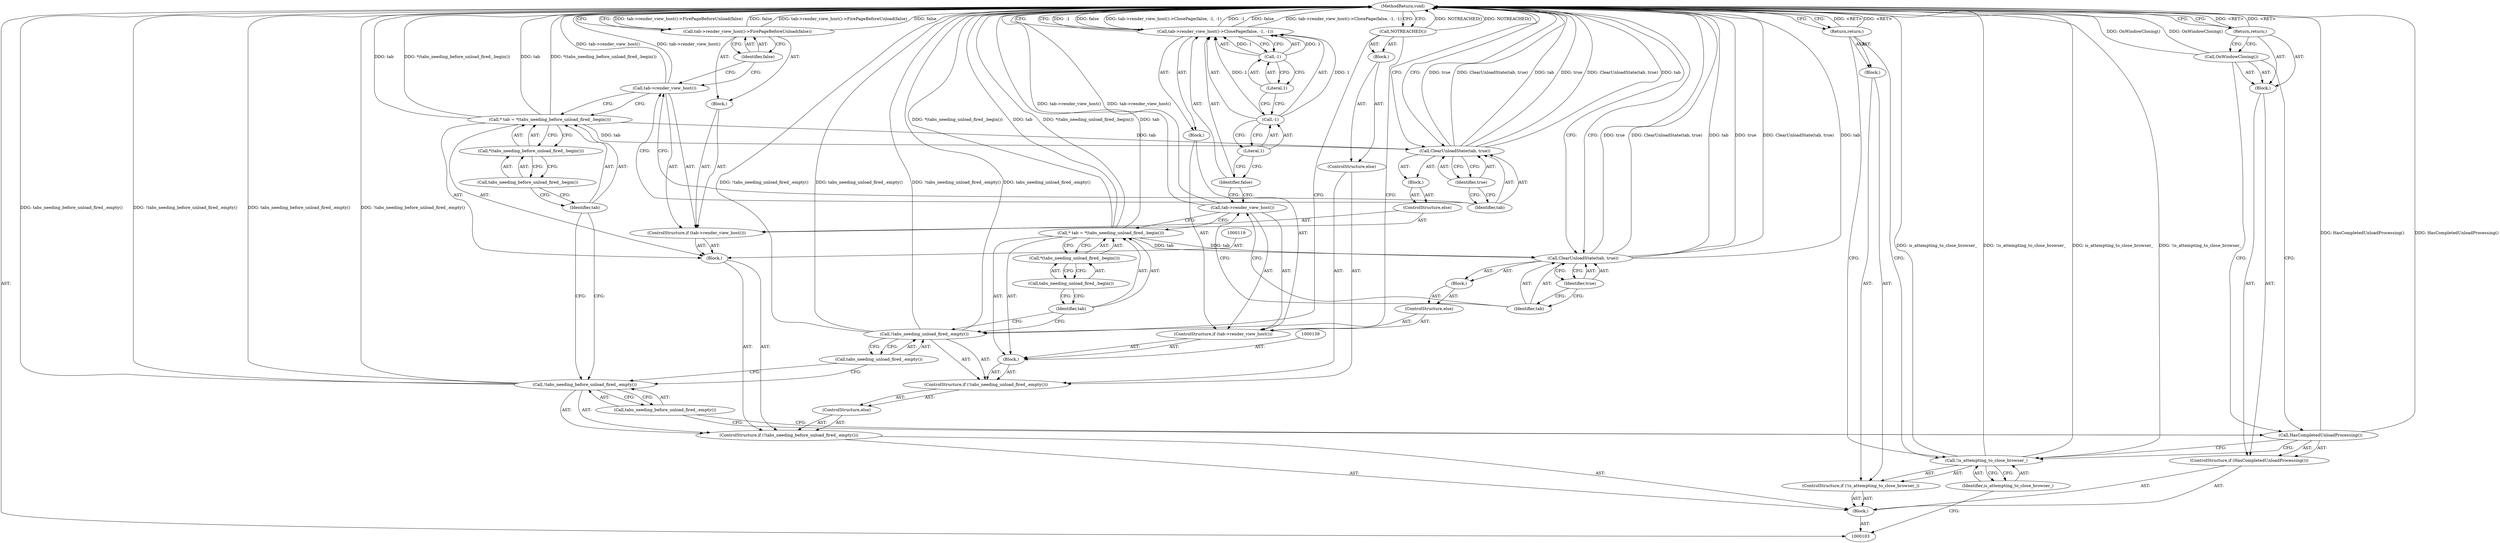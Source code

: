 digraph "0_Chrome_08f0d612f2a4039aaf6733d4e8d0a67614941378_2" {
"1000161" [label="(MethodReturn,void)"];
"1000104" [label="(Block,)"];
"1000113" [label="(Call,OnWindowClosing())"];
"1000114" [label="(Return,return;)"];
"1000115" [label="(ControlStructure,if (!tabs_needing_before_unload_fired_.empty()))"];
"1000116" [label="(Call,!tabs_needing_before_unload_fired_.empty())"];
"1000117" [label="(Call,tabs_needing_before_unload_fired_.empty())"];
"1000120" [label="(Call,* tab = *(tabs_needing_before_unload_fired_.begin()))"];
"1000121" [label="(Identifier,tab)"];
"1000122" [label="(Call,*(tabs_needing_before_unload_fired_.begin()))"];
"1000123" [label="(Call,tabs_needing_before_unload_fired_.begin())"];
"1000118" [label="(Block,)"];
"1000126" [label="(Block,)"];
"1000124" [label="(ControlStructure,if (tab->render_view_host()))"];
"1000125" [label="(Call,tab->render_view_host())"];
"1000128" [label="(Identifier,false)"];
"1000127" [label="(Call,tab->render_view_host()->FirePageBeforeUnload(false))"];
"1000130" [label="(Block,)"];
"1000129" [label="(ControlStructure,else)"];
"1000132" [label="(Identifier,tab)"];
"1000133" [label="(Identifier,true)"];
"1000131" [label="(Call,ClearUnloadState(tab, true))"];
"1000105" [label="(ControlStructure,if (!is_attempting_to_close_browser_))"];
"1000108" [label="(Block,)"];
"1000106" [label="(Call,!is_attempting_to_close_browser_)"];
"1000107" [label="(Identifier,is_attempting_to_close_browser_)"];
"1000135" [label="(ControlStructure,if (!tabs_needing_unload_fired_.empty()))"];
"1000136" [label="(Call,!tabs_needing_unload_fired_.empty())"];
"1000137" [label="(Call,tabs_needing_unload_fired_.empty())"];
"1000134" [label="(ControlStructure,else)"];
"1000140" [label="(Call,* tab = *(tabs_needing_unload_fired_.begin()))"];
"1000141" [label="(Identifier,tab)"];
"1000142" [label="(Call,*(tabs_needing_unload_fired_.begin()))"];
"1000143" [label="(Call,tabs_needing_unload_fired_.begin())"];
"1000138" [label="(Block,)"];
"1000146" [label="(Block,)"];
"1000144" [label="(ControlStructure,if (tab->render_view_host()))"];
"1000145" [label="(Call,tab->render_view_host())"];
"1000148" [label="(Identifier,false)"];
"1000149" [label="(Call,-1)"];
"1000150" [label="(Literal,1)"];
"1000151" [label="(Call,-1)"];
"1000152" [label="(Literal,1)"];
"1000147" [label="(Call,tab->render_view_host()->ClosePage(false, -1, -1))"];
"1000154" [label="(Block,)"];
"1000153" [label="(ControlStructure,else)"];
"1000156" [label="(Identifier,tab)"];
"1000157" [label="(Identifier,true)"];
"1000155" [label="(Call,ClearUnloadState(tab, true))"];
"1000159" [label="(Block,)"];
"1000158" [label="(ControlStructure,else)"];
"1000160" [label="(Call,NOTREACHED())"];
"1000109" [label="(Return,return;)"];
"1000110" [label="(ControlStructure,if (HasCompletedUnloadProcessing()))"];
"1000112" [label="(Block,)"];
"1000111" [label="(Call,HasCompletedUnloadProcessing())"];
"1000161" -> "1000103"  [label="AST: "];
"1000161" -> "1000109"  [label="CFG: "];
"1000161" -> "1000114"  [label="CFG: "];
"1000161" -> "1000127"  [label="CFG: "];
"1000161" -> "1000131"  [label="CFG: "];
"1000161" -> "1000147"  [label="CFG: "];
"1000161" -> "1000155"  [label="CFG: "];
"1000161" -> "1000160"  [label="CFG: "];
"1000116" -> "1000161"  [label="DDG: tabs_needing_before_unload_fired_.empty()"];
"1000116" -> "1000161"  [label="DDG: !tabs_needing_before_unload_fired_.empty()"];
"1000140" -> "1000161"  [label="DDG: *(tabs_needing_unload_fired_.begin())"];
"1000140" -> "1000161"  [label="DDG: tab"];
"1000125" -> "1000161"  [label="DDG: tab->render_view_host()"];
"1000155" -> "1000161"  [label="DDG: true"];
"1000155" -> "1000161"  [label="DDG: ClearUnloadState(tab, true)"];
"1000155" -> "1000161"  [label="DDG: tab"];
"1000160" -> "1000161"  [label="DDG: NOTREACHED()"];
"1000120" -> "1000161"  [label="DDG: tab"];
"1000120" -> "1000161"  [label="DDG: *(tabs_needing_before_unload_fired_.begin())"];
"1000127" -> "1000161"  [label="DDG: tab->render_view_host()->FirePageBeforeUnload(false)"];
"1000127" -> "1000161"  [label="DDG: false"];
"1000131" -> "1000161"  [label="DDG: true"];
"1000131" -> "1000161"  [label="DDG: ClearUnloadState(tab, true)"];
"1000131" -> "1000161"  [label="DDG: tab"];
"1000106" -> "1000161"  [label="DDG: is_attempting_to_close_browser_"];
"1000106" -> "1000161"  [label="DDG: !is_attempting_to_close_browser_"];
"1000147" -> "1000161"  [label="DDG: -1"];
"1000147" -> "1000161"  [label="DDG: false"];
"1000147" -> "1000161"  [label="DDG: tab->render_view_host()->ClosePage(false, -1, -1)"];
"1000113" -> "1000161"  [label="DDG: OnWindowClosing()"];
"1000136" -> "1000161"  [label="DDG: !tabs_needing_unload_fired_.empty()"];
"1000136" -> "1000161"  [label="DDG: tabs_needing_unload_fired_.empty()"];
"1000145" -> "1000161"  [label="DDG: tab->render_view_host()"];
"1000111" -> "1000161"  [label="DDG: HasCompletedUnloadProcessing()"];
"1000114" -> "1000161"  [label="DDG: <RET>"];
"1000109" -> "1000161"  [label="DDG: <RET>"];
"1000104" -> "1000103"  [label="AST: "];
"1000105" -> "1000104"  [label="AST: "];
"1000110" -> "1000104"  [label="AST: "];
"1000115" -> "1000104"  [label="AST: "];
"1000113" -> "1000112"  [label="AST: "];
"1000113" -> "1000111"  [label="CFG: "];
"1000114" -> "1000113"  [label="CFG: "];
"1000113" -> "1000161"  [label="DDG: OnWindowClosing()"];
"1000114" -> "1000112"  [label="AST: "];
"1000114" -> "1000113"  [label="CFG: "];
"1000161" -> "1000114"  [label="CFG: "];
"1000114" -> "1000161"  [label="DDG: <RET>"];
"1000115" -> "1000104"  [label="AST: "];
"1000116" -> "1000115"  [label="AST: "];
"1000118" -> "1000115"  [label="AST: "];
"1000134" -> "1000115"  [label="AST: "];
"1000116" -> "1000115"  [label="AST: "];
"1000116" -> "1000117"  [label="CFG: "];
"1000117" -> "1000116"  [label="AST: "];
"1000121" -> "1000116"  [label="CFG: "];
"1000137" -> "1000116"  [label="CFG: "];
"1000116" -> "1000161"  [label="DDG: tabs_needing_before_unload_fired_.empty()"];
"1000116" -> "1000161"  [label="DDG: !tabs_needing_before_unload_fired_.empty()"];
"1000117" -> "1000116"  [label="AST: "];
"1000117" -> "1000111"  [label="CFG: "];
"1000116" -> "1000117"  [label="CFG: "];
"1000120" -> "1000118"  [label="AST: "];
"1000120" -> "1000122"  [label="CFG: "];
"1000121" -> "1000120"  [label="AST: "];
"1000122" -> "1000120"  [label="AST: "];
"1000125" -> "1000120"  [label="CFG: "];
"1000120" -> "1000161"  [label="DDG: tab"];
"1000120" -> "1000161"  [label="DDG: *(tabs_needing_before_unload_fired_.begin())"];
"1000120" -> "1000131"  [label="DDG: tab"];
"1000121" -> "1000120"  [label="AST: "];
"1000121" -> "1000116"  [label="CFG: "];
"1000123" -> "1000121"  [label="CFG: "];
"1000122" -> "1000120"  [label="AST: "];
"1000122" -> "1000123"  [label="CFG: "];
"1000123" -> "1000122"  [label="AST: "];
"1000120" -> "1000122"  [label="CFG: "];
"1000123" -> "1000122"  [label="AST: "];
"1000123" -> "1000121"  [label="CFG: "];
"1000122" -> "1000123"  [label="CFG: "];
"1000118" -> "1000115"  [label="AST: "];
"1000119" -> "1000118"  [label="AST: "];
"1000120" -> "1000118"  [label="AST: "];
"1000124" -> "1000118"  [label="AST: "];
"1000126" -> "1000124"  [label="AST: "];
"1000127" -> "1000126"  [label="AST: "];
"1000124" -> "1000118"  [label="AST: "];
"1000125" -> "1000124"  [label="AST: "];
"1000126" -> "1000124"  [label="AST: "];
"1000129" -> "1000124"  [label="AST: "];
"1000125" -> "1000124"  [label="AST: "];
"1000125" -> "1000120"  [label="CFG: "];
"1000128" -> "1000125"  [label="CFG: "];
"1000132" -> "1000125"  [label="CFG: "];
"1000125" -> "1000161"  [label="DDG: tab->render_view_host()"];
"1000128" -> "1000127"  [label="AST: "];
"1000128" -> "1000125"  [label="CFG: "];
"1000127" -> "1000128"  [label="CFG: "];
"1000127" -> "1000126"  [label="AST: "];
"1000127" -> "1000128"  [label="CFG: "];
"1000128" -> "1000127"  [label="AST: "];
"1000161" -> "1000127"  [label="CFG: "];
"1000127" -> "1000161"  [label="DDG: tab->render_view_host()->FirePageBeforeUnload(false)"];
"1000127" -> "1000161"  [label="DDG: false"];
"1000130" -> "1000129"  [label="AST: "];
"1000131" -> "1000130"  [label="AST: "];
"1000129" -> "1000124"  [label="AST: "];
"1000130" -> "1000129"  [label="AST: "];
"1000132" -> "1000131"  [label="AST: "];
"1000132" -> "1000125"  [label="CFG: "];
"1000133" -> "1000132"  [label="CFG: "];
"1000133" -> "1000131"  [label="AST: "];
"1000133" -> "1000132"  [label="CFG: "];
"1000131" -> "1000133"  [label="CFG: "];
"1000131" -> "1000130"  [label="AST: "];
"1000131" -> "1000133"  [label="CFG: "];
"1000132" -> "1000131"  [label="AST: "];
"1000133" -> "1000131"  [label="AST: "];
"1000161" -> "1000131"  [label="CFG: "];
"1000131" -> "1000161"  [label="DDG: true"];
"1000131" -> "1000161"  [label="DDG: ClearUnloadState(tab, true)"];
"1000131" -> "1000161"  [label="DDG: tab"];
"1000120" -> "1000131"  [label="DDG: tab"];
"1000105" -> "1000104"  [label="AST: "];
"1000106" -> "1000105"  [label="AST: "];
"1000108" -> "1000105"  [label="AST: "];
"1000108" -> "1000105"  [label="AST: "];
"1000109" -> "1000108"  [label="AST: "];
"1000106" -> "1000105"  [label="AST: "];
"1000106" -> "1000107"  [label="CFG: "];
"1000107" -> "1000106"  [label="AST: "];
"1000109" -> "1000106"  [label="CFG: "];
"1000111" -> "1000106"  [label="CFG: "];
"1000106" -> "1000161"  [label="DDG: is_attempting_to_close_browser_"];
"1000106" -> "1000161"  [label="DDG: !is_attempting_to_close_browser_"];
"1000107" -> "1000106"  [label="AST: "];
"1000107" -> "1000103"  [label="CFG: "];
"1000106" -> "1000107"  [label="CFG: "];
"1000135" -> "1000134"  [label="AST: "];
"1000136" -> "1000135"  [label="AST: "];
"1000138" -> "1000135"  [label="AST: "];
"1000158" -> "1000135"  [label="AST: "];
"1000136" -> "1000135"  [label="AST: "];
"1000136" -> "1000137"  [label="CFG: "];
"1000137" -> "1000136"  [label="AST: "];
"1000141" -> "1000136"  [label="CFG: "];
"1000160" -> "1000136"  [label="CFG: "];
"1000136" -> "1000161"  [label="DDG: !tabs_needing_unload_fired_.empty()"];
"1000136" -> "1000161"  [label="DDG: tabs_needing_unload_fired_.empty()"];
"1000137" -> "1000136"  [label="AST: "];
"1000137" -> "1000116"  [label="CFG: "];
"1000136" -> "1000137"  [label="CFG: "];
"1000134" -> "1000115"  [label="AST: "];
"1000135" -> "1000134"  [label="AST: "];
"1000140" -> "1000138"  [label="AST: "];
"1000140" -> "1000142"  [label="CFG: "];
"1000141" -> "1000140"  [label="AST: "];
"1000142" -> "1000140"  [label="AST: "];
"1000145" -> "1000140"  [label="CFG: "];
"1000140" -> "1000161"  [label="DDG: *(tabs_needing_unload_fired_.begin())"];
"1000140" -> "1000161"  [label="DDG: tab"];
"1000140" -> "1000155"  [label="DDG: tab"];
"1000141" -> "1000140"  [label="AST: "];
"1000141" -> "1000136"  [label="CFG: "];
"1000143" -> "1000141"  [label="CFG: "];
"1000142" -> "1000140"  [label="AST: "];
"1000142" -> "1000143"  [label="CFG: "];
"1000143" -> "1000142"  [label="AST: "];
"1000140" -> "1000142"  [label="CFG: "];
"1000143" -> "1000142"  [label="AST: "];
"1000143" -> "1000141"  [label="CFG: "];
"1000142" -> "1000143"  [label="CFG: "];
"1000138" -> "1000135"  [label="AST: "];
"1000139" -> "1000138"  [label="AST: "];
"1000140" -> "1000138"  [label="AST: "];
"1000144" -> "1000138"  [label="AST: "];
"1000146" -> "1000144"  [label="AST: "];
"1000147" -> "1000146"  [label="AST: "];
"1000144" -> "1000138"  [label="AST: "];
"1000145" -> "1000144"  [label="AST: "];
"1000146" -> "1000144"  [label="AST: "];
"1000153" -> "1000144"  [label="AST: "];
"1000145" -> "1000144"  [label="AST: "];
"1000145" -> "1000140"  [label="CFG: "];
"1000148" -> "1000145"  [label="CFG: "];
"1000156" -> "1000145"  [label="CFG: "];
"1000145" -> "1000161"  [label="DDG: tab->render_view_host()"];
"1000148" -> "1000147"  [label="AST: "];
"1000148" -> "1000145"  [label="CFG: "];
"1000150" -> "1000148"  [label="CFG: "];
"1000149" -> "1000147"  [label="AST: "];
"1000149" -> "1000150"  [label="CFG: "];
"1000150" -> "1000149"  [label="AST: "];
"1000152" -> "1000149"  [label="CFG: "];
"1000149" -> "1000147"  [label="DDG: 1"];
"1000150" -> "1000149"  [label="AST: "];
"1000150" -> "1000148"  [label="CFG: "];
"1000149" -> "1000150"  [label="CFG: "];
"1000151" -> "1000147"  [label="AST: "];
"1000151" -> "1000152"  [label="CFG: "];
"1000152" -> "1000151"  [label="AST: "];
"1000147" -> "1000151"  [label="CFG: "];
"1000151" -> "1000147"  [label="DDG: 1"];
"1000152" -> "1000151"  [label="AST: "];
"1000152" -> "1000149"  [label="CFG: "];
"1000151" -> "1000152"  [label="CFG: "];
"1000147" -> "1000146"  [label="AST: "];
"1000147" -> "1000151"  [label="CFG: "];
"1000148" -> "1000147"  [label="AST: "];
"1000149" -> "1000147"  [label="AST: "];
"1000151" -> "1000147"  [label="AST: "];
"1000161" -> "1000147"  [label="CFG: "];
"1000147" -> "1000161"  [label="DDG: -1"];
"1000147" -> "1000161"  [label="DDG: false"];
"1000147" -> "1000161"  [label="DDG: tab->render_view_host()->ClosePage(false, -1, -1)"];
"1000149" -> "1000147"  [label="DDG: 1"];
"1000151" -> "1000147"  [label="DDG: 1"];
"1000154" -> "1000153"  [label="AST: "];
"1000155" -> "1000154"  [label="AST: "];
"1000153" -> "1000144"  [label="AST: "];
"1000154" -> "1000153"  [label="AST: "];
"1000156" -> "1000155"  [label="AST: "];
"1000156" -> "1000145"  [label="CFG: "];
"1000157" -> "1000156"  [label="CFG: "];
"1000157" -> "1000155"  [label="AST: "];
"1000157" -> "1000156"  [label="CFG: "];
"1000155" -> "1000157"  [label="CFG: "];
"1000155" -> "1000154"  [label="AST: "];
"1000155" -> "1000157"  [label="CFG: "];
"1000156" -> "1000155"  [label="AST: "];
"1000157" -> "1000155"  [label="AST: "];
"1000161" -> "1000155"  [label="CFG: "];
"1000155" -> "1000161"  [label="DDG: true"];
"1000155" -> "1000161"  [label="DDG: ClearUnloadState(tab, true)"];
"1000155" -> "1000161"  [label="DDG: tab"];
"1000140" -> "1000155"  [label="DDG: tab"];
"1000159" -> "1000158"  [label="AST: "];
"1000160" -> "1000159"  [label="AST: "];
"1000158" -> "1000135"  [label="AST: "];
"1000159" -> "1000158"  [label="AST: "];
"1000160" -> "1000159"  [label="AST: "];
"1000160" -> "1000136"  [label="CFG: "];
"1000161" -> "1000160"  [label="CFG: "];
"1000160" -> "1000161"  [label="DDG: NOTREACHED()"];
"1000109" -> "1000108"  [label="AST: "];
"1000109" -> "1000106"  [label="CFG: "];
"1000161" -> "1000109"  [label="CFG: "];
"1000109" -> "1000161"  [label="DDG: <RET>"];
"1000110" -> "1000104"  [label="AST: "];
"1000111" -> "1000110"  [label="AST: "];
"1000112" -> "1000110"  [label="AST: "];
"1000112" -> "1000110"  [label="AST: "];
"1000113" -> "1000112"  [label="AST: "];
"1000114" -> "1000112"  [label="AST: "];
"1000111" -> "1000110"  [label="AST: "];
"1000111" -> "1000106"  [label="CFG: "];
"1000113" -> "1000111"  [label="CFG: "];
"1000117" -> "1000111"  [label="CFG: "];
"1000111" -> "1000161"  [label="DDG: HasCompletedUnloadProcessing()"];
}
